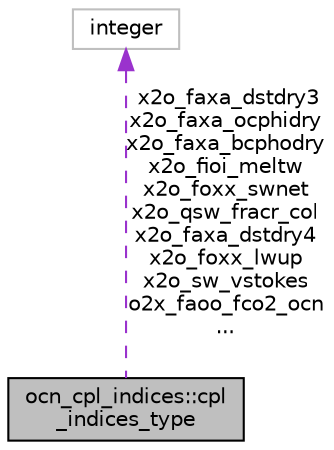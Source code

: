 digraph "ocn_cpl_indices::cpl_indices_type"
{
 // INTERACTIVE_SVG=YES
 // LATEX_PDF_SIZE
  edge [fontname="Helvetica",fontsize="10",labelfontname="Helvetica",labelfontsize="10"];
  node [fontname="Helvetica",fontsize="10",shape=record];
  Node1 [label="ocn_cpl_indices::cpl\l_indices_type",height=0.2,width=0.4,color="black", fillcolor="grey75", style="filled", fontcolor="black",tooltip="Structure with indices needed for MCT attribute vectors."];
  Node2 -> Node1 [dir="back",color="darkorchid3",fontsize="10",style="dashed",label=" x2o_faxa_dstdry3\nx2o_faxa_ocphidry\nx2o_faxa_bcphodry\nx2o_fioi_meltw\nx2o_foxx_swnet\nx2o_qsw_fracr_col\nx2o_faxa_dstdry4\nx2o_foxx_lwup\nx2o_sw_vstokes\no2x_faoo_fco2_ocn\n..." ,fontname="Helvetica"];
  Node2 [label="integer",height=0.2,width=0.4,color="grey75", fillcolor="white", style="filled",tooltip=" "];
}
